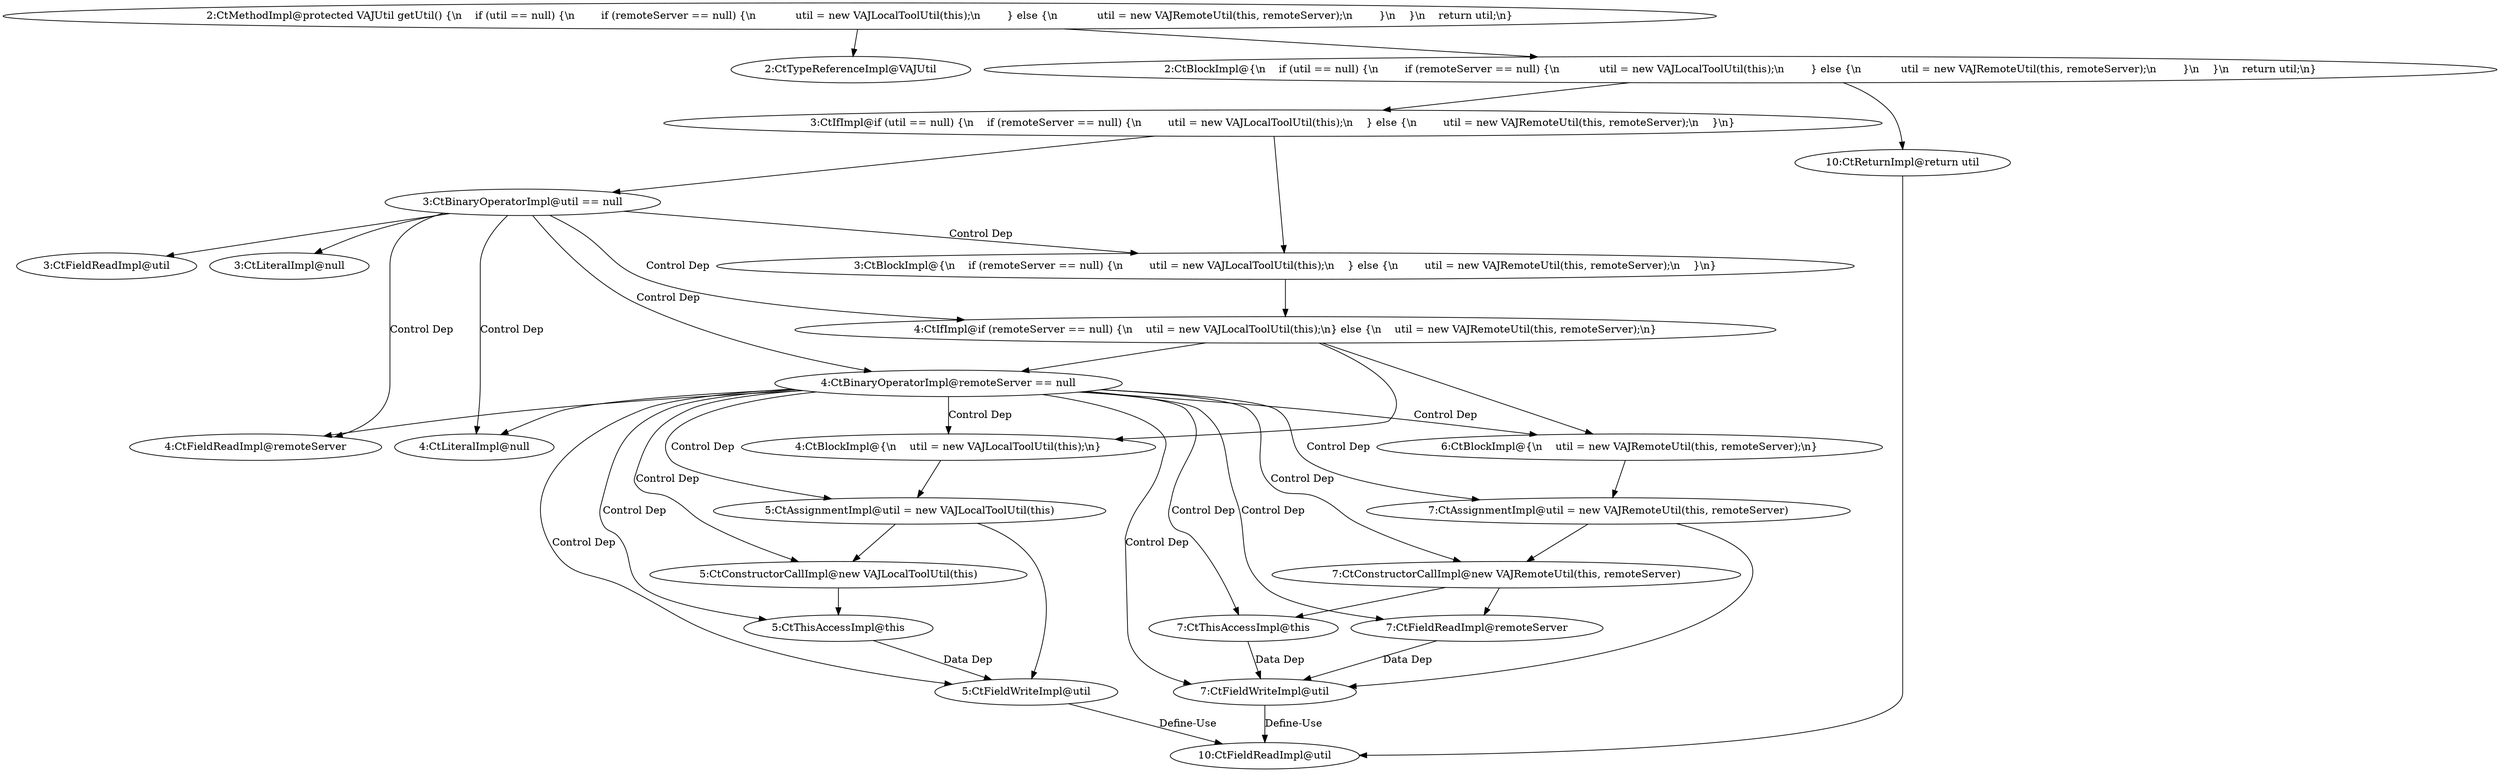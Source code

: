 digraph "getUtil#?" {
0 [label="2:CtTypeReferenceImpl@VAJUtil" shape=ellipse]
1 [label="3:CtFieldReadImpl@util" shape=ellipse]
2 [label="3:CtLiteralImpl@null" shape=ellipse]
3 [label="3:CtBinaryOperatorImpl@util == null" shape=ellipse]
4 [label="4:CtFieldReadImpl@remoteServer" shape=ellipse]
5 [label="4:CtLiteralImpl@null" shape=ellipse]
6 [label="4:CtBinaryOperatorImpl@remoteServer == null" shape=ellipse]
7 [label="5:CtFieldWriteImpl@util" shape=ellipse]
8 [label="5:CtThisAccessImpl@this" shape=ellipse]
9 [label="5:CtConstructorCallImpl@new VAJLocalToolUtil(this)" shape=ellipse]
10 [label="5:CtAssignmentImpl@util = new VAJLocalToolUtil(this)" shape=ellipse]
11 [label="4:CtBlockImpl@{\\n    util = new VAJLocalToolUtil(this);\\n}" shape=ellipse]
12 [label="7:CtFieldWriteImpl@util" shape=ellipse]
13 [label="7:CtThisAccessImpl@this" shape=ellipse]
14 [label="7:CtFieldReadImpl@remoteServer" shape=ellipse]
15 [label="7:CtConstructorCallImpl@new VAJRemoteUtil(this, remoteServer)" shape=ellipse]
16 [label="7:CtAssignmentImpl@util = new VAJRemoteUtil(this, remoteServer)" shape=ellipse]
17 [label="6:CtBlockImpl@{\\n    util = new VAJRemoteUtil(this, remoteServer);\\n}" shape=ellipse]
18 [label="4:CtIfImpl@if (remoteServer == null) {\\n    util = new VAJLocalToolUtil(this);\\n} else {\\n    util = new VAJRemoteUtil(this, remoteServer);\\n}" shape=ellipse]
19 [label="3:CtBlockImpl@{\\n    if (remoteServer == null) {\\n        util = new VAJLocalToolUtil(this);\\n    } else {\\n        util = new VAJRemoteUtil(this, remoteServer);\\n    }\\n}" shape=ellipse]
20 [label="3:CtIfImpl@if (util == null) {\\n    if (remoteServer == null) {\\n        util = new VAJLocalToolUtil(this);\\n    } else {\\n        util = new VAJRemoteUtil(this, remoteServer);\\n    }\\n}" shape=ellipse]
21 [label="10:CtFieldReadImpl@util" shape=ellipse]
22 [label="10:CtReturnImpl@return util" shape=ellipse]
23 [label="2:CtBlockImpl@{\\n    if (util == null) {\\n        if (remoteServer == null) {\\n            util = new VAJLocalToolUtil(this);\\n        } else {\\n            util = new VAJRemoteUtil(this, remoteServer);\\n        }\\n    }\\n    return util;\\n}" shape=ellipse]
24 [label="2:CtMethodImpl@protected VAJUtil getUtil() {\\n    if (util == null) {\\n        if (remoteServer == null) {\\n            util = new VAJLocalToolUtil(this);\\n        } else {\\n            util = new VAJRemoteUtil(this, remoteServer);\\n        }\\n    }\\n    return util;\\n}" shape=ellipse]
3 -> 1 [label=""];
3 -> 2 [label=""];
3 -> 19 [label="Control Dep"];
3 -> 18 [label="Control Dep"];
3 -> 6 [label="Control Dep"];
3 -> 4 [label="Control Dep"];
3 -> 5 [label="Control Dep"];
6 -> 4 [label=""];
6 -> 5 [label=""];
6 -> 11 [label="Control Dep"];
6 -> 10 [label="Control Dep"];
6 -> 7 [label="Control Dep"];
6 -> 9 [label="Control Dep"];
6 -> 8 [label="Control Dep"];
6 -> 17 [label="Control Dep"];
6 -> 16 [label="Control Dep"];
6 -> 12 [label="Control Dep"];
6 -> 15 [label="Control Dep"];
6 -> 13 [label="Control Dep"];
6 -> 14 [label="Control Dep"];
7 -> 21 [label="Define-Use"];
8 -> 7 [label="Data Dep"];
9 -> 8 [label=""];
10 -> 7 [label=""];
10 -> 9 [label=""];
11 -> 10 [label=""];
12 -> 21 [label="Define-Use"];
13 -> 12 [label="Data Dep"];
14 -> 12 [label="Data Dep"];
15 -> 13 [label=""];
15 -> 14 [label=""];
16 -> 12 [label=""];
16 -> 15 [label=""];
17 -> 16 [label=""];
18 -> 6 [label=""];
18 -> 11 [label=""];
18 -> 17 [label=""];
19 -> 18 [label=""];
20 -> 3 [label=""];
20 -> 19 [label=""];
22 -> 21 [label=""];
23 -> 20 [label=""];
23 -> 22 [label=""];
24 -> 0 [label=""];
24 -> 23 [label=""];
}